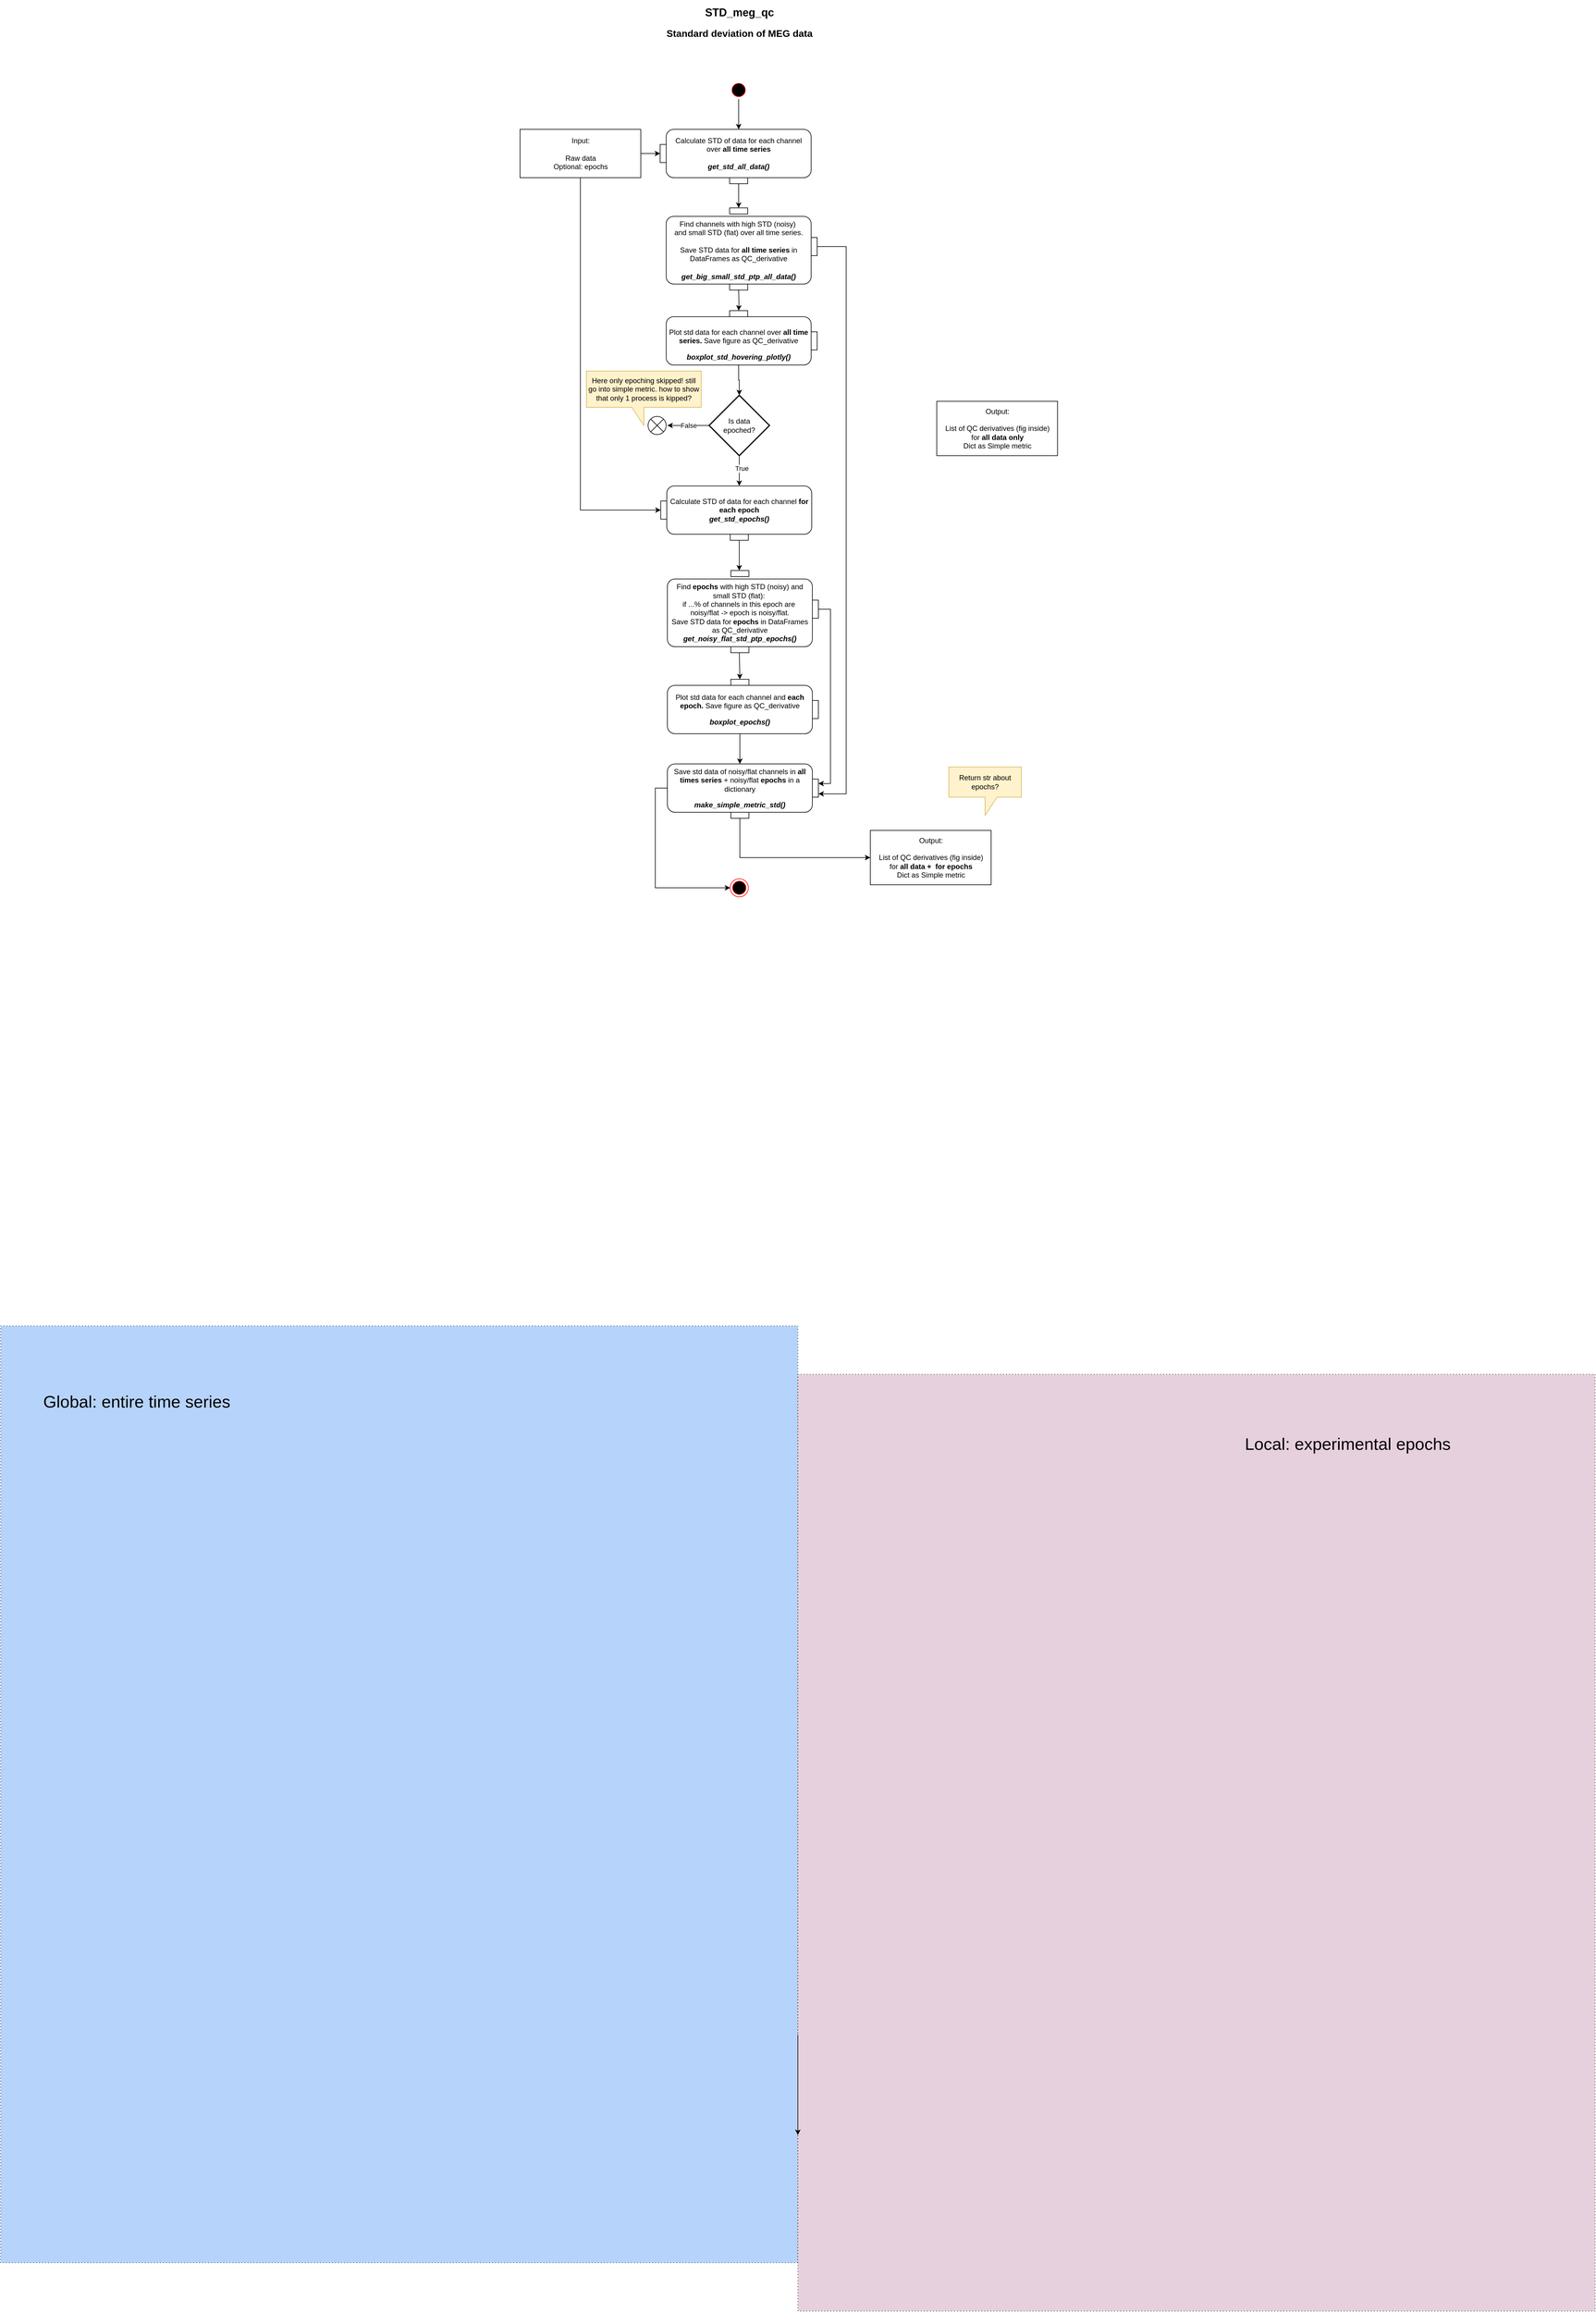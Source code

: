 <mxfile version="20.8.16" type="device"><diagram name="Page-1" id="929967ad-93f9-6ef4-fab6-5d389245f69c"><mxGraphModel dx="1993" dy="1309" grid="1" gridSize="10" guides="1" tooltips="1" connect="1" arrows="1" fold="1" page="0" pageScale="1.5" pageWidth="1169" pageHeight="826" background="none" math="0" shadow="0"><root><mxCell id="0" style=";html=1;"/><mxCell id="1" style=";html=1;" parent="0"/><mxCell id="1672d66443f91eb5-23" value="&lt;font style=&quot;&quot;&gt;&lt;span style=&quot;font-size: 18px;&quot;&gt;STD_meg_qc&lt;/span&gt;&lt;br&gt;&lt;font style=&quot;font-size: 16px;&quot;&gt;Standard deviation of MEG data&lt;/font&gt;&lt;/font&gt;" style="text;strokeColor=none;fillColor=none;html=1;fontSize=28;fontStyle=1;verticalAlign=middle;align=center;fontFamily=Helvetica;" parent="1" vertex="1"><mxGeometry x="198" y="-170" width="1010" height="60" as="geometry"/></mxCell><mxCell id="_AQNHTN7oGHshsWPynQ7-32" value="&lt;p style=&quot;line-height: 18px;&quot;&gt;&lt;br&gt;&lt;/p&gt;" style="text;html=1;align=center;verticalAlign=middle;resizable=0;points=[];autosize=1;strokeColor=none;fillColor=none;fontSize=18;fontFamily=Helvetica;" parent="1" vertex="1"><mxGeometry x="135" y="470" width="20" height="70" as="geometry"/></mxCell><mxCell id="5kX12h6zAJPrbqQiqlTQ-20" value="" style="rounded=0;whiteSpace=wrap;html=1;dashed=1;dashPattern=1 4;fontSize=18;fillColor=#B6D3FC;movable=1;resizable=1;rotatable=1;deletable=1;editable=1;connectable=1;" parent="1" vertex="1"><mxGeometry x="-520" y="2020" width="1320.0" height="1550.0" as="geometry"/></mxCell><mxCell id="5kX12h6zAJPrbqQiqlTQ-22" value="" style="rounded=0;whiteSpace=wrap;html=1;dashed=1;dashPattern=1 4;fontSize=18;fillColor=#E6D0DE;movable=1;resizable=1;rotatable=1;deletable=1;editable=1;connectable=1;" parent="1" vertex="1"><mxGeometry x="800" y="2100" width="1320" height="1550" as="geometry"/></mxCell><mxCell id="5kX12h6zAJPrbqQiqlTQ-24" value="Global: entire time series" style="text;html=1;align=center;verticalAlign=middle;resizable=0;points=[];autosize=1;strokeColor=none;fillColor=none;fontSize=28;fontFamily=Helvetica;" parent="1" vertex="1"><mxGeometry x="-460" y="2120" width="330" height="50" as="geometry"/></mxCell><mxCell id="5kX12h6zAJPrbqQiqlTQ-25" value="Local: experimental epochs" style="text;html=1;align=center;verticalAlign=middle;resizable=0;points=[];autosize=1;strokeColor=none;fillColor=none;fontSize=28;fontFamily=Helvetica;" parent="1" vertex="1"><mxGeometry x="1530" y="2190" width="360" height="50" as="geometry"/></mxCell><mxCell id="_AQNHTN7oGHshsWPynQ7-29" value="" style="endArrow=classic;html=1;rounded=0;fontSize=18;fontFamily=Helvetica;entryX=0;entryY=0.812;entryDx=0;entryDy=0;entryPerimeter=0;exitX=0;exitY=0.705;exitDx=0;exitDy=0;exitPerimeter=0;" parent="1" source="5kX12h6zAJPrbqQiqlTQ-22" target="5kX12h6zAJPrbqQiqlTQ-22" edge="1"><mxGeometry width="50" height="50" relative="1" as="geometry"><mxPoint x="820" y="1012" as="sourcePoint"/><mxPoint x="830" y="1182" as="targetPoint"/><Array as="points"/></mxGeometry></mxCell><mxCell id="aMBQikMxI9hOsdB5_Ojq-27" value="False" style="edgeStyle=orthogonalEdgeStyle;rounded=0;orthogonalLoop=1;jettySize=auto;html=1;" edge="1" parent="1" source="7kQUwR05Db2AxijS4nxS-29"><mxGeometry relative="1" as="geometry"><mxPoint x="584.0" y="530" as="targetPoint"/></mxGeometry></mxCell><mxCell id="aMBQikMxI9hOsdB5_Ojq-48" value="" style="edgeStyle=orthogonalEdgeStyle;rounded=0;orthogonalLoop=1;jettySize=auto;html=1;" edge="1" parent="1" source="7kQUwR05Db2AxijS4nxS-29" target="aMBQikMxI9hOsdB5_Ojq-44"><mxGeometry relative="1" as="geometry"/></mxCell><mxCell id="aMBQikMxI9hOsdB5_Ojq-62" value="True" style="edgeLabel;html=1;align=center;verticalAlign=middle;resizable=0;points=[];" vertex="1" connectable="0" parent="aMBQikMxI9hOsdB5_Ojq-48"><mxGeometry x="-0.16" y="4" relative="1" as="geometry"><mxPoint as="offset"/></mxGeometry></mxCell><mxCell id="7kQUwR05Db2AxijS4nxS-29" value="Is data&lt;br&gt;epoched?" style="strokeWidth=2;html=1;shape=mxgraph.flowchart.decision;whiteSpace=wrap;fontFamily=Helvetica;" parent="1" vertex="1"><mxGeometry x="653" y="480" width="100" height="100" as="geometry"/></mxCell><mxCell id="aMBQikMxI9hOsdB5_Ojq-9" value="" style="edgeStyle=orthogonalEdgeStyle;rounded=0;orthogonalLoop=1;jettySize=auto;html=1;" edge="1" parent="1" source="aMBQikMxI9hOsdB5_Ojq-1" target="aMBQikMxI9hOsdB5_Ojq-4"><mxGeometry relative="1" as="geometry"/></mxCell><mxCell id="aMBQikMxI9hOsdB5_Ojq-1" value="" style="ellipse;html=1;shape=startState;fillColor=#000000;strokeColor=#ff0000;" vertex="1" parent="1"><mxGeometry x="687" y="-40" width="30" height="30" as="geometry"/></mxCell><mxCell id="aMBQikMxI9hOsdB5_Ojq-7" value="" style="edgeStyle=orthogonalEdgeStyle;rounded=0;orthogonalLoop=1;jettySize=auto;html=1;" edge="1" parent="1" source="aMBQikMxI9hOsdB5_Ojq-2" target="aMBQikMxI9hOsdB5_Ojq-6"><mxGeometry relative="1" as="geometry"/></mxCell><mxCell id="aMBQikMxI9hOsdB5_Ojq-47" style="edgeStyle=orthogonalEdgeStyle;rounded=0;orthogonalLoop=1;jettySize=auto;html=1;entryX=0;entryY=0.5;entryDx=0;entryDy=0;" edge="1" parent="1" source="aMBQikMxI9hOsdB5_Ojq-2" target="aMBQikMxI9hOsdB5_Ojq-45"><mxGeometry relative="1" as="geometry"><mxPoint x="480" y="580" as="targetPoint"/><Array as="points"><mxPoint x="440" y="670"/></Array></mxGeometry></mxCell><mxCell id="aMBQikMxI9hOsdB5_Ojq-2" value="Input:&lt;br&gt;&lt;br&gt;Raw data&lt;br&gt;Optional: epochs" style="html=1;" vertex="1" parent="1"><mxGeometry x="340" y="40" width="200" height="80" as="geometry"/></mxCell><mxCell id="aMBQikMxI9hOsdB5_Ojq-3" value="" style="group" vertex="1" connectable="0" parent="1"><mxGeometry x="572" y="40" width="250" height="90" as="geometry"/></mxCell><mxCell id="aMBQikMxI9hOsdB5_Ojq-4" value="&lt;div style=&quot;border-color: var(--border-color);&quot;&gt;Calculate STD&amp;nbsp;of data for each channel over&amp;nbsp;&lt;b style=&quot;border-color: var(--border-color);&quot;&gt;all time series&lt;/b&gt;&lt;br&gt;&lt;/div&gt;&lt;div style=&quot;border-color: var(--border-color);&quot;&gt;&lt;b style=&quot;border-color: var(--border-color);&quot;&gt;&lt;br&gt;&lt;/b&gt;&lt;/div&gt;&lt;div style=&quot;border-color: var(--border-color);&quot;&gt;&lt;b style=&quot;border-color: var(--border-color);&quot;&gt;&lt;i&gt;get_std_all_data()&lt;/i&gt;&lt;br&gt;&lt;/b&gt;&lt;/div&gt;" style="html=1;align=center;verticalAlign=middle;rounded=1;absoluteArcSize=1;arcSize=25;dashed=0;fontFamily=Helvetica;fontSize=12;whiteSpace=wrap;container=0;noLabel=0;imageAlign=center;" vertex="1" parent="aMBQikMxI9hOsdB5_Ojq-3"><mxGeometry x="10" width="240" height="80" as="geometry"/></mxCell><mxCell id="aMBQikMxI9hOsdB5_Ojq-5" value="pinOut 2" style="fontStyle=0;labelPosition=center;verticalLabelPosition=bottom;align=center;verticalAlign=top;spacingLeft=2;fontFamily=Helvetica;fontSize=12;resizable=0;container=0;noLabel=1;" vertex="1" parent="aMBQikMxI9hOsdB5_Ojq-3"><mxGeometry x="115" y="80" width="30" height="10" as="geometry"/></mxCell><mxCell id="aMBQikMxI9hOsdB5_Ojq-6" value="pinIn 2" style="fontStyle=0;labelPosition=left;verticalLabelPosition=middle;align=right;verticalAlign=middle;spacingLeft=2;fontFamily=Helvetica;fontSize=12;flipH=0;resizable=0;container=0;noLabel=1;" vertex="1" parent="aMBQikMxI9hOsdB5_Ojq-3"><mxGeometry y="25" width="10" height="30" as="geometry"/></mxCell><mxCell id="aMBQikMxI9hOsdB5_Ojq-18" value="" style="edgeStyle=orthogonalEdgeStyle;rounded=0;orthogonalLoop=1;jettySize=auto;html=1;" edge="1" parent="1" source="aMBQikMxI9hOsdB5_Ojq-5"><mxGeometry relative="1" as="geometry"><mxPoint x="702" y="170" as="targetPoint"/></mxGeometry></mxCell><mxCell id="aMBQikMxI9hOsdB5_Ojq-21" value="" style="group;flipH=1;" vertex="1" connectable="0" parent="1"><mxGeometry x="582" y="340" width="250" height="90" as="geometry"/></mxCell><mxCell id="aMBQikMxI9hOsdB5_Ojq-22" value="&lt;p style=&quot;border-color: var(--border-color);&quot;&gt;Plot std data for each channel over&amp;nbsp;&lt;b style=&quot;border-color: var(--border-color);&quot;&gt;all time series.&amp;nbsp;&lt;/b&gt;&lt;span style=&quot;background-color: initial;&quot;&gt;Save figure as QC_derivative&lt;/span&gt;&lt;/p&gt;&lt;i&gt;&lt;b&gt;boxplot_std_hovering_plotly()&lt;/b&gt;&lt;/i&gt;" style="html=1;align=center;verticalAlign=middle;rounded=1;absoluteArcSize=1;arcSize=25;dashed=0;fontFamily=Helvetica;fontSize=12;whiteSpace=wrap;container=0;noLabel=0;imageAlign=center;" vertex="1" parent="aMBQikMxI9hOsdB5_Ojq-21"><mxGeometry y="10" width="240" height="80" as="geometry"/></mxCell><mxCell id="aMBQikMxI9hOsdB5_Ojq-23" value="pinIn 2" style="fontStyle=0;labelPosition=left;verticalLabelPosition=middle;align=right;verticalAlign=middle;spacingLeft=2;fontFamily=Helvetica;fontSize=12;flipH=0;resizable=0;container=0;noLabel=1;" vertex="1" parent="aMBQikMxI9hOsdB5_Ojq-21"><mxGeometry x="240" y="35" width="10" height="30" as="geometry"/></mxCell><mxCell id="aMBQikMxI9hOsdB5_Ojq-24" value="pinIn 1" style="fontStyle=0;labelPosition=center;verticalLabelPosition=top;align=center;verticalAlign=bottom;spacingLeft=2;fontFamily=Helvetica;fontSize=12;resizable=0;container=0;noLabel=1;" vertex="1" parent="aMBQikMxI9hOsdB5_Ojq-21"><mxGeometry x="105" width="30" height="10" as="geometry"/></mxCell><mxCell id="aMBQikMxI9hOsdB5_Ojq-25" value="" style="edgeStyle=orthogonalEdgeStyle;rounded=0;orthogonalLoop=1;jettySize=auto;html=1;" edge="1" parent="1" target="aMBQikMxI9hOsdB5_Ojq-24"><mxGeometry relative="1" as="geometry"><mxPoint x="702" y="306" as="sourcePoint"/></mxGeometry></mxCell><mxCell id="aMBQikMxI9hOsdB5_Ojq-26" value="" style="edgeStyle=orthogonalEdgeStyle;rounded=0;orthogonalLoop=1;jettySize=auto;html=1;" edge="1" parent="1" source="aMBQikMxI9hOsdB5_Ojq-22" target="7kQUwR05Db2AxijS4nxS-29"><mxGeometry relative="1" as="geometry"/></mxCell><mxCell id="aMBQikMxI9hOsdB5_Ojq-43" value="" style="group;flipV=1;" vertex="1" connectable="0" parent="1"><mxGeometry x="573" y="630" width="250" height="90" as="geometry"/></mxCell><mxCell id="aMBQikMxI9hOsdB5_Ojq-44" value="Calculate STD&amp;nbsp;of data for&amp;nbsp;&lt;span style=&quot;border-color: var(--border-color); background-color: initial;&quot;&gt;each channel&amp;nbsp;&lt;/span&gt;&lt;b style=&quot;border-color: var(--border-color); background-color: initial;&quot;&gt;for each epoch&lt;br style=&quot;border-color: var(--border-color);&quot;&gt;&lt;i style=&quot;border-color: var(--border-color);&quot;&gt;get_std_epochs()&lt;/i&gt;&lt;/b&gt;" style="html=1;align=center;verticalAlign=middle;rounded=1;absoluteArcSize=1;arcSize=25;dashed=0;fontFamily=Helvetica;fontSize=12;whiteSpace=wrap;container=0;noLabel=0;imageAlign=center;" vertex="1" parent="aMBQikMxI9hOsdB5_Ojq-43"><mxGeometry x="10" width="240" height="80" as="geometry"/></mxCell><mxCell id="aMBQikMxI9hOsdB5_Ojq-45" value="pinIn 2" style="fontStyle=0;labelPosition=left;verticalLabelPosition=middle;align=right;verticalAlign=middle;spacingLeft=2;fontFamily=Helvetica;fontSize=12;flipH=0;resizable=0;container=0;noLabel=1;" vertex="1" parent="aMBQikMxI9hOsdB5_Ojq-43"><mxGeometry y="25" width="10" height="30" as="geometry"/></mxCell><mxCell id="aMBQikMxI9hOsdB5_Ojq-46" value="pinIn 1" style="fontStyle=0;labelPosition=center;verticalLabelPosition=top;align=center;verticalAlign=bottom;spacingLeft=2;fontFamily=Helvetica;fontSize=12;resizable=0;container=0;noLabel=1;" vertex="1" parent="aMBQikMxI9hOsdB5_Ojq-43"><mxGeometry x="115" y="80" width="30" height="10" as="geometry"/></mxCell><mxCell id="aMBQikMxI9hOsdB5_Ojq-56" value="" style="edgeStyle=orthogonalEdgeStyle;rounded=0;orthogonalLoop=1;jettySize=auto;html=1;" edge="1" parent="1" source="aMBQikMxI9hOsdB5_Ojq-46"><mxGeometry relative="1" as="geometry"><mxPoint x="703" y="770" as="targetPoint"/></mxGeometry></mxCell><mxCell id="aMBQikMxI9hOsdB5_Ojq-57" value="" style="group;flipH=1;" vertex="1" connectable="0" parent="1"><mxGeometry x="584" y="950" width="250" height="90" as="geometry"/></mxCell><mxCell id="aMBQikMxI9hOsdB5_Ojq-58" value="&lt;p style=&quot;border-color: var(--border-color);&quot;&gt;Plot std data for each channel and&amp;nbsp;&lt;b style=&quot;border-color: var(--border-color);&quot;&gt;each epoch.&amp;nbsp;&lt;/b&gt;&lt;span style=&quot;background-color: initial;&quot;&gt;Save figure as QC_derivative&lt;/span&gt;&lt;/p&gt;&lt;p style=&quot;border-color: var(--border-color);&quot;&gt;&lt;b&gt;&lt;i&gt;boxplot_epochs()&lt;/i&gt;&lt;/b&gt;&lt;span style=&quot;background-color: initial;&quot;&gt;&lt;br&gt;&lt;/span&gt;&lt;/p&gt;" style="html=1;align=center;verticalAlign=middle;rounded=1;absoluteArcSize=1;arcSize=25;dashed=0;fontFamily=Helvetica;fontSize=12;whiteSpace=wrap;container=0;noLabel=0;imageAlign=center;" vertex="1" parent="aMBQikMxI9hOsdB5_Ojq-57"><mxGeometry y="10" width="240" height="80" as="geometry"/></mxCell><mxCell id="aMBQikMxI9hOsdB5_Ojq-59" value="pinIn 2" style="fontStyle=0;labelPosition=left;verticalLabelPosition=middle;align=right;verticalAlign=middle;spacingLeft=2;fontFamily=Helvetica;fontSize=12;flipH=0;resizable=0;container=0;noLabel=1;" vertex="1" parent="aMBQikMxI9hOsdB5_Ojq-57"><mxGeometry x="240" y="35" width="10" height="30" as="geometry"/></mxCell><mxCell id="aMBQikMxI9hOsdB5_Ojq-60" value="pinIn 1" style="fontStyle=0;labelPosition=center;verticalLabelPosition=top;align=center;verticalAlign=bottom;spacingLeft=2;fontFamily=Helvetica;fontSize=12;resizable=0;container=0;noLabel=1;" vertex="1" parent="aMBQikMxI9hOsdB5_Ojq-57"><mxGeometry x="105" width="30" height="10" as="geometry"/></mxCell><mxCell id="aMBQikMxI9hOsdB5_Ojq-61" value="" style="edgeStyle=orthogonalEdgeStyle;rounded=0;orthogonalLoop=1;jettySize=auto;html=1;" edge="1" parent="1" target="aMBQikMxI9hOsdB5_Ojq-60"><mxGeometry relative="1" as="geometry"><mxPoint x="703.067" y="906" as="sourcePoint"/></mxGeometry></mxCell><mxCell id="aMBQikMxI9hOsdB5_Ojq-65" value="" style="group" vertex="1" connectable="0" parent="1"><mxGeometry x="582" y="170" width="250" height="140" as="geometry"/></mxCell><mxCell id="aMBQikMxI9hOsdB5_Ojq-66" value="&lt;div style=&quot;border-color: var(--border-color);&quot;&gt;&lt;font style=&quot;border-color: var(--border-color);&quot;&gt;Find channels with high STD (noisy)&amp;nbsp;&lt;/font&gt;&lt;/div&gt;&lt;div style=&quot;border-color: var(--border-color);&quot;&gt;&lt;font style=&quot;border-color: var(--border-color);&quot;&gt;and small STD (flat) over all time series.&lt;/font&gt;&lt;/div&gt;&lt;div style=&quot;border-color: var(--border-color);&quot;&gt;&lt;font style=&quot;border-color: var(--border-color);&quot;&gt;&lt;br style=&quot;border-color: var(--border-color);&quot;&gt;&lt;/font&gt;&lt;/div&gt;&lt;div style=&quot;border-color: var(--border-color);&quot;&gt;&lt;font style=&quot;border-color: var(--border-color);&quot;&gt;Save STD data for&amp;nbsp;&lt;b style=&quot;border-color: var(--border-color);&quot;&gt;all time series&lt;/b&gt;&amp;nbsp;in DataFrames as QC_derivative&lt;/font&gt;&lt;/div&gt;&lt;b style=&quot;border-color: var(--border-color);&quot;&gt;&lt;i style=&quot;border-color: var(--border-color);&quot;&gt;&lt;font style=&quot;border-color: var(--border-color);&quot; face=&quot;Courier New&quot;&gt;&lt;br style=&quot;border-color: var(--border-color);&quot;&gt;&lt;/font&gt;get_big_small_std_ptp_all_data()&lt;/i&gt;&lt;/b&gt;" style="html=1;align=center;verticalAlign=middle;rounded=1;absoluteArcSize=1;arcSize=25;dashed=0;fontFamily=Helvetica;fontSize=12;whiteSpace=wrap;container=0;noLabel=0;imageAlign=center;" vertex="1" parent="aMBQikMxI9hOsdB5_Ojq-65"><mxGeometry y="14" width="240.0" height="112" as="geometry"/></mxCell><mxCell id="aMBQikMxI9hOsdB5_Ojq-67" value="pinOut 2" style="fontStyle=0;labelPosition=center;verticalLabelPosition=bottom;align=center;verticalAlign=top;spacingLeft=2;fontFamily=Helvetica;fontSize=12;resizable=0;container=0;noLabel=1;" vertex="1" parent="aMBQikMxI9hOsdB5_Ojq-65"><mxGeometry x="105" y="126" width="30" height="10" as="geometry"/></mxCell><mxCell id="aMBQikMxI9hOsdB5_Ojq-68" value="pinOut 1" style="fontStyle=0;labelPosition=right;verticalLabelPosition=middle;align=left;verticalAlign=middle;spacingLeft=2;fontFamily=Helvetica;fontSize=12;resizable=0;container=0;noLabel=1;" vertex="1" parent="aMBQikMxI9hOsdB5_Ojq-65"><mxGeometry x="240.0" y="49" width="10" height="30" as="geometry"/></mxCell><mxCell id="aMBQikMxI9hOsdB5_Ojq-69" value="pinIn 1" style="fontStyle=0;labelPosition=center;verticalLabelPosition=top;align=center;verticalAlign=bottom;spacingLeft=2;fontFamily=Helvetica;fontSize=12;resizable=0;container=0;noLabel=1;" vertex="1" parent="aMBQikMxI9hOsdB5_Ojq-65"><mxGeometry x="105" width="30" height="10" as="geometry"/></mxCell><mxCell id="aMBQikMxI9hOsdB5_Ojq-70" value="" style="group" vertex="1" connectable="0" parent="1"><mxGeometry x="584" y="770" width="250" height="140" as="geometry"/></mxCell><mxCell id="aMBQikMxI9hOsdB5_Ojq-71" value="&lt;div style=&quot;border-color: var(--border-color);&quot;&gt;&lt;div style=&quot;border-color: var(--border-color);&quot;&gt;&lt;font style=&quot;border-color: var(--border-color);&quot;&gt;Find&amp;nbsp;&lt;b style=&quot;border-color: var(--border-color);&quot;&gt;epochs&lt;/b&gt;&amp;nbsp;with high STD (noisy)&amp;nbsp;and small STD (flat):&amp;nbsp;&lt;br style=&quot;border-color: var(--border-color);&quot;&gt;if ...% of channels in this epoch are&amp;nbsp;&lt;/font&gt;&lt;/div&gt;&lt;div style=&quot;border-color: var(--border-color);&quot;&gt;&lt;font style=&quot;border-color: var(--border-color);&quot;&gt;noisy/flat -&amp;gt; epoch is noisy/flat.&lt;/font&gt;&lt;/div&gt;&lt;div style=&quot;border-color: var(--border-color);&quot;&gt;&lt;font style=&quot;border-color: var(--border-color);&quot;&gt;Save STD data for&amp;nbsp;&lt;b style=&quot;border-color: var(--border-color);&quot;&gt;epochs&lt;/b&gt;&amp;nbsp;in DataFrames as QC_derivative&lt;/font&gt;&lt;/div&gt;&lt;div style=&quot;border-color: var(--border-color);&quot;&gt;&lt;font style=&quot;border-color: var(--border-color);&quot;&gt;&lt;b style=&quot;border-color: var(--border-color);&quot;&gt;&lt;i style=&quot;border-color: var(--border-color);&quot;&gt;get_noisy_flat_std_ptp_epochs()&lt;/i&gt;&lt;/b&gt;&lt;/font&gt;&lt;/div&gt;&lt;/div&gt;" style="html=1;align=center;verticalAlign=middle;rounded=1;absoluteArcSize=1;arcSize=25;dashed=0;fontFamily=Helvetica;fontSize=12;whiteSpace=wrap;container=0;noLabel=0;imageAlign=center;" vertex="1" parent="aMBQikMxI9hOsdB5_Ojq-70"><mxGeometry y="14" width="240.0" height="112" as="geometry"/></mxCell><mxCell id="aMBQikMxI9hOsdB5_Ojq-72" value="pinOut 2" style="fontStyle=0;labelPosition=center;verticalLabelPosition=bottom;align=center;verticalAlign=top;spacingLeft=2;fontFamily=Helvetica;fontSize=12;resizable=0;container=0;noLabel=1;" vertex="1" parent="aMBQikMxI9hOsdB5_Ojq-70"><mxGeometry x="105" y="126" width="30" height="10" as="geometry"/></mxCell><mxCell id="aMBQikMxI9hOsdB5_Ojq-73" value="pinOut 1" style="fontStyle=0;labelPosition=right;verticalLabelPosition=middle;align=left;verticalAlign=middle;spacingLeft=2;fontFamily=Helvetica;fontSize=12;resizable=0;container=0;noLabel=1;" vertex="1" parent="aMBQikMxI9hOsdB5_Ojq-70"><mxGeometry x="240.0" y="49" width="10" height="30" as="geometry"/></mxCell><mxCell id="aMBQikMxI9hOsdB5_Ojq-74" value="pinIn 1" style="fontStyle=0;labelPosition=center;verticalLabelPosition=top;align=center;verticalAlign=bottom;spacingLeft=2;fontFamily=Helvetica;fontSize=12;resizable=0;container=0;noLabel=1;" vertex="1" parent="aMBQikMxI9hOsdB5_Ojq-70"><mxGeometry x="105" width="30" height="10" as="geometry"/></mxCell><mxCell id="aMBQikMxI9hOsdB5_Ojq-75" value="" style="group;flipH=1;flipV=1;" vertex="1" connectable="0" parent="1"><mxGeometry x="584" y="1090" width="250" height="90" as="geometry"/></mxCell><mxCell id="aMBQikMxI9hOsdB5_Ojq-76" value="&lt;p style=&quot;border-color: var(--border-color);&quot;&gt;&lt;font style=&quot;border-color: var(--border-color);&quot;&gt;Save std data of noisy/flat channels in&amp;nbsp;&lt;b style=&quot;border-color: var(--border-color);&quot;&gt;all times series&lt;/b&gt;&amp;nbsp;+&amp;nbsp;&lt;/font&gt;noisy/flat&amp;nbsp;&lt;b style=&quot;border-color: var(--border-color);&quot;&gt;epochs&lt;/b&gt;&amp;nbsp;in a dictionary&lt;br&gt;&lt;/p&gt;&lt;p style=&quot;border-color: var(--border-color);&quot;&gt;&lt;b&gt;&lt;i&gt;make_simple_metric_std()&lt;/i&gt;&lt;/b&gt;&lt;br&gt;&lt;/p&gt;" style="html=1;align=center;verticalAlign=middle;rounded=1;absoluteArcSize=1;arcSize=25;dashed=0;fontFamily=Helvetica;fontSize=12;whiteSpace=wrap;container=0;noLabel=0;imageAlign=center;" vertex="1" parent="aMBQikMxI9hOsdB5_Ojq-75"><mxGeometry width="240" height="80" as="geometry"/></mxCell><mxCell id="aMBQikMxI9hOsdB5_Ojq-77" value="pinIn 2" style="fontStyle=0;labelPosition=left;verticalLabelPosition=middle;align=right;verticalAlign=middle;spacingLeft=2;fontFamily=Helvetica;fontSize=12;flipH=0;resizable=0;container=0;noLabel=1;" vertex="1" parent="aMBQikMxI9hOsdB5_Ojq-75"><mxGeometry x="240" y="25" width="10" height="30" as="geometry"/></mxCell><mxCell id="aMBQikMxI9hOsdB5_Ojq-78" value="pinIn 1" style="fontStyle=0;labelPosition=center;verticalLabelPosition=top;align=center;verticalAlign=bottom;spacingLeft=2;fontFamily=Helvetica;fontSize=12;resizable=0;container=0;noLabel=1;" vertex="1" parent="aMBQikMxI9hOsdB5_Ojq-75"><mxGeometry x="105" y="80" width="30" height="10" as="geometry"/></mxCell><mxCell id="aMBQikMxI9hOsdB5_Ojq-79" value="" style="edgeStyle=orthogonalEdgeStyle;rounded=0;orthogonalLoop=1;jettySize=auto;html=1;" edge="1" parent="1" source="aMBQikMxI9hOsdB5_Ojq-58" target="aMBQikMxI9hOsdB5_Ojq-76"><mxGeometry relative="1" as="geometry"/></mxCell><mxCell id="aMBQikMxI9hOsdB5_Ojq-80" style="edgeStyle=orthogonalEdgeStyle;rounded=0;orthogonalLoop=1;jettySize=auto;html=1;entryX=1.007;entryY=0.817;entryDx=0;entryDy=0;entryPerimeter=0;" edge="1" parent="1" source="aMBQikMxI9hOsdB5_Ojq-68" target="aMBQikMxI9hOsdB5_Ojq-77"><mxGeometry relative="1" as="geometry"><mxPoint x="850" y="1140" as="targetPoint"/><Array as="points"><mxPoint x="880" y="234"/><mxPoint x="880" y="1140"/></Array></mxGeometry></mxCell><mxCell id="aMBQikMxI9hOsdB5_Ojq-81" style="edgeStyle=orthogonalEdgeStyle;rounded=0;orthogonalLoop=1;jettySize=auto;html=1;entryX=1;entryY=0.25;entryDx=0;entryDy=0;" edge="1" parent="1" source="aMBQikMxI9hOsdB5_Ojq-73" target="aMBQikMxI9hOsdB5_Ojq-77"><mxGeometry relative="1" as="geometry"><mxPoint x="870" y="1080" as="targetPoint"/><Array as="points"><mxPoint x="854" y="834"/><mxPoint x="854" y="1122"/></Array></mxGeometry></mxCell><mxCell id="aMBQikMxI9hOsdB5_Ojq-82" value="Output:&lt;br&gt;&lt;br&gt;List of QC derivatives (fig inside) &lt;br&gt;for &lt;b&gt;all data +&amp;nbsp; for epochs&lt;/b&gt;&lt;br&gt;Dict as Simple metric" style="html=1;dashed=0;fontFamily=Helvetica;fontSize=12;fontColor=rgb(0, 0, 0);align=center;strokeColor=rgb(0, 0, 0);fillColor=rgb(255, 255, 255);" vertex="1" parent="1"><mxGeometry x="920" y="1200" width="200" height="90" as="geometry"/></mxCell><mxCell id="aMBQikMxI9hOsdB5_Ojq-83" value="" style="shape=sumEllipse;perimeter=ellipsePerimeter;whiteSpace=wrap;html=1;backgroundOutline=1;fontFamily=Courier New;fontSize=12;" vertex="1" parent="1"><mxGeometry x="552" y="515" width="30" height="30" as="geometry"/></mxCell><mxCell id="aMBQikMxI9hOsdB5_Ojq-84" value="Return str about epochs?" style="shape=callout;whiteSpace=wrap;html=1;perimeter=calloutPerimeter;fillColor=#fff2cc;strokeColor=#d6b656;" vertex="1" parent="1"><mxGeometry x="1050" y="1095" width="120" height="80" as="geometry"/></mxCell><mxCell id="aMBQikMxI9hOsdB5_Ojq-85" style="edgeStyle=orthogonalEdgeStyle;rounded=0;orthogonalLoop=1;jettySize=auto;html=1;entryX=0;entryY=0.5;entryDx=0;entryDy=0;" edge="1" parent="1" source="aMBQikMxI9hOsdB5_Ojq-78" target="aMBQikMxI9hOsdB5_Ojq-82"><mxGeometry relative="1" as="geometry"><Array as="points"><mxPoint x="704" y="1245"/></Array></mxGeometry></mxCell><mxCell id="aMBQikMxI9hOsdB5_Ojq-86" value="" style="ellipse;html=1;shape=endState;fillColor=#000000;strokeColor=#ff0000;" vertex="1" parent="1"><mxGeometry x="688" y="1280" width="30" height="30" as="geometry"/></mxCell><mxCell id="aMBQikMxI9hOsdB5_Ojq-87" style="edgeStyle=orthogonalEdgeStyle;rounded=0;orthogonalLoop=1;jettySize=auto;html=1;entryX=0;entryY=0.5;entryDx=0;entryDy=0;" edge="1" parent="1" source="aMBQikMxI9hOsdB5_Ojq-76" target="aMBQikMxI9hOsdB5_Ojq-86"><mxGeometry relative="1" as="geometry"><Array as="points"><mxPoint x="564" y="1130"/><mxPoint x="564" y="1295"/></Array></mxGeometry></mxCell><mxCell id="aMBQikMxI9hOsdB5_Ojq-88" value="Output:&lt;br&gt;&lt;br&gt;List of QC derivatives (fig inside) &lt;br&gt;for &lt;b&gt;all data only&lt;/b&gt;&lt;br&gt;Dict as Simple metric" style="html=1;dashed=0;fontFamily=Helvetica;fontSize=12;fontColor=rgb(0, 0, 0);align=center;strokeColor=rgb(0, 0, 0);fillColor=rgb(255, 255, 255);" vertex="1" parent="1"><mxGeometry x="1030" y="490" width="200" height="90" as="geometry"/></mxCell><mxCell id="aMBQikMxI9hOsdB5_Ojq-89" value="Here only epoching skipped! still go into simple metric. how to show that only 1 process is kipped?" style="shape=callout;whiteSpace=wrap;html=1;perimeter=calloutPerimeter;flipH=1;fillColor=#fff2cc;strokeColor=#d6b656;" vertex="1" parent="1"><mxGeometry x="450" y="440" width="190" height="90" as="geometry"/></mxCell></root></mxGraphModel></diagram></mxfile>